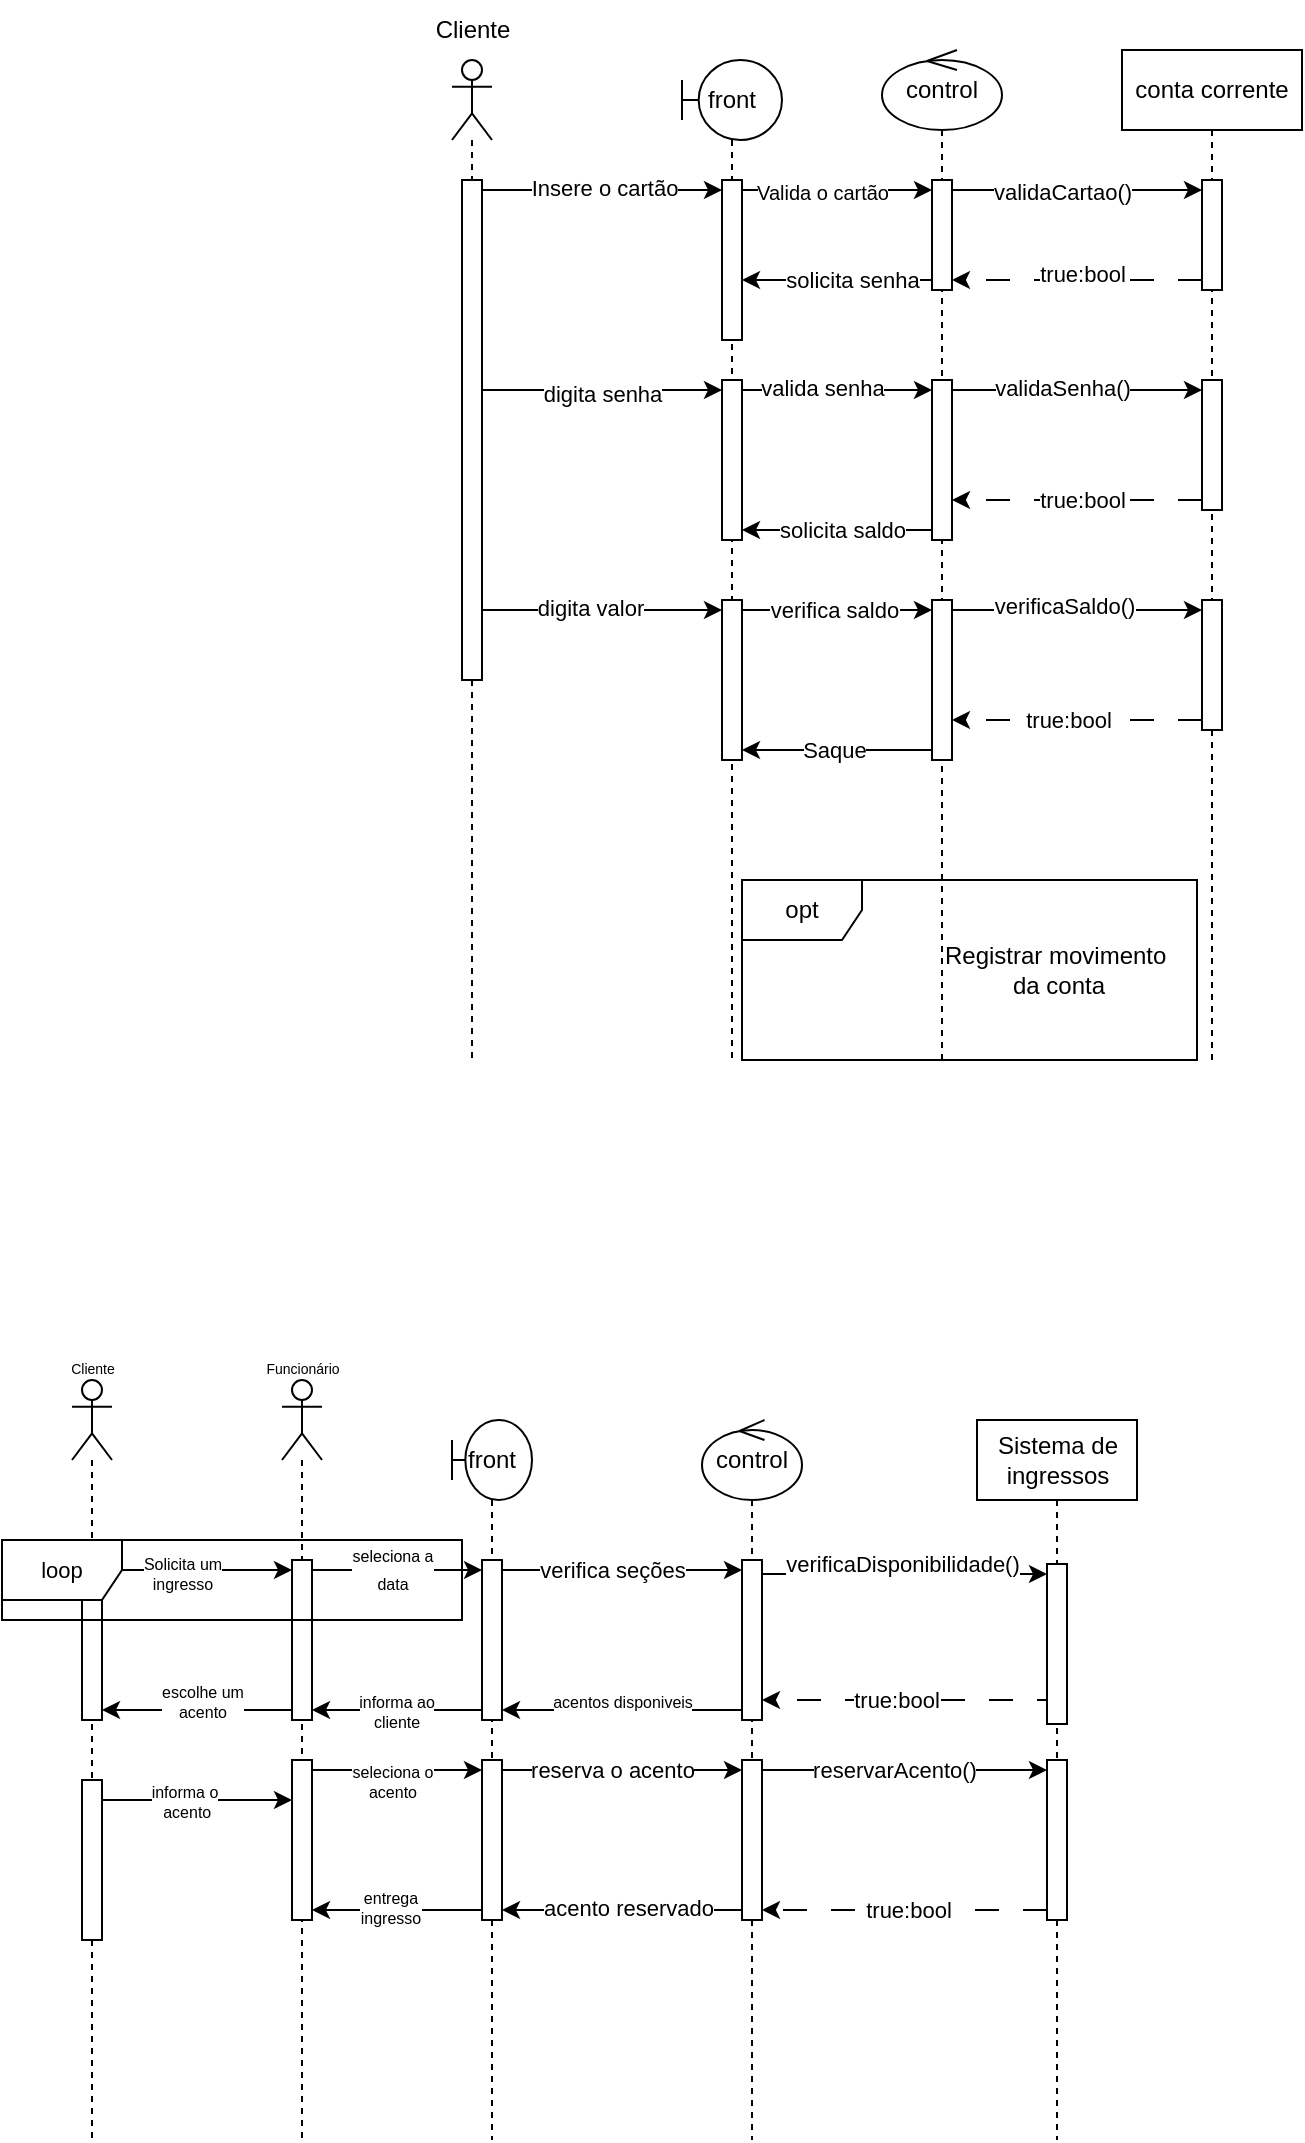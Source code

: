 <mxfile version="24.8.6">
  <diagram name="Page-1" id="2YBvvXClWsGukQMizWep">
    <mxGraphModel dx="880" dy="426" grid="1" gridSize="10" guides="1" tooltips="1" connect="1" arrows="1" fold="1" page="1" pageScale="1" pageWidth="850" pageHeight="1100" math="0" shadow="0">
      <root>
        <mxCell id="0" />
        <mxCell id="1" parent="0" />
        <mxCell id="pHcF78AE0VXEvS_Ts0Yd-72" value="" style="shape=umlLifeline;perimeter=lifelinePerimeter;whiteSpace=wrap;html=1;container=1;dropTarget=0;collapsible=0;recursiveResize=0;outlineConnect=0;portConstraint=eastwest;newEdgeStyle={&quot;curved&quot;:0,&quot;rounded&quot;:0};participant=umlActor;" vertex="1" parent="1">
          <mxGeometry x="225" y="60" width="20" height="500" as="geometry" />
        </mxCell>
        <mxCell id="pHcF78AE0VXEvS_Ts0Yd-73" value="" style="html=1;points=[[0,0,0,0,5],[0,1,0,0,-5],[1,0,0,0,5],[1,1,0,0,-5]];perimeter=orthogonalPerimeter;outlineConnect=0;targetShapes=umlLifeline;portConstraint=eastwest;newEdgeStyle={&quot;curved&quot;:0,&quot;rounded&quot;:0};" vertex="1" parent="pHcF78AE0VXEvS_Ts0Yd-72">
          <mxGeometry x="5" y="60" width="10" height="250" as="geometry" />
        </mxCell>
        <mxCell id="pHcF78AE0VXEvS_Ts0Yd-75" style="edgeStyle=orthogonalEdgeStyle;rounded=0;orthogonalLoop=1;jettySize=auto;html=1;curved=0;exitX=1;exitY=0;exitDx=0;exitDy=5;exitPerimeter=0;entryX=0;entryY=0;entryDx=0;entryDy=5;entryPerimeter=0;" edge="1" parent="1" source="pHcF78AE0VXEvS_Ts0Yd-73" target="pHcF78AE0VXEvS_Ts0Yd-82">
          <mxGeometry relative="1" as="geometry">
            <mxPoint x="320" y="155" as="targetPoint" />
          </mxGeometry>
        </mxCell>
        <mxCell id="pHcF78AE0VXEvS_Ts0Yd-76" value="Insere o cartão" style="edgeLabel;html=1;align=center;verticalAlign=middle;resizable=0;points=[];" vertex="1" connectable="0" parent="pHcF78AE0VXEvS_Ts0Yd-75">
          <mxGeometry x="-0.127" y="1" relative="1" as="geometry">
            <mxPoint x="8" as="offset" />
          </mxGeometry>
        </mxCell>
        <mxCell id="pHcF78AE0VXEvS_Ts0Yd-79" value="front" style="shape=umlLifeline;perimeter=lifelinePerimeter;whiteSpace=wrap;html=1;container=1;dropTarget=0;collapsible=0;recursiveResize=0;outlineConnect=0;portConstraint=eastwest;newEdgeStyle={&quot;curved&quot;:0,&quot;rounded&quot;:0};participant=umlBoundary;" vertex="1" parent="1">
          <mxGeometry x="340" y="60" width="50" height="500" as="geometry" />
        </mxCell>
        <mxCell id="pHcF78AE0VXEvS_Ts0Yd-82" value="" style="html=1;points=[[0,0,0,0,5],[0,1,0,0,-5],[1,0,0,0,5],[1,1,0,0,-5]];perimeter=orthogonalPerimeter;outlineConnect=0;targetShapes=umlLifeline;portConstraint=eastwest;newEdgeStyle={&quot;curved&quot;:0,&quot;rounded&quot;:0};" vertex="1" parent="pHcF78AE0VXEvS_Ts0Yd-79">
          <mxGeometry x="20" y="60" width="10" height="80" as="geometry" />
        </mxCell>
        <mxCell id="pHcF78AE0VXEvS_Ts0Yd-101" value="" style="html=1;points=[[0,0,0,0,5],[0,1,0,0,-5],[1,0,0,0,5],[1,1,0,0,-5]];perimeter=orthogonalPerimeter;outlineConnect=0;targetShapes=umlLifeline;portConstraint=eastwest;newEdgeStyle={&quot;curved&quot;:0,&quot;rounded&quot;:0};" vertex="1" parent="pHcF78AE0VXEvS_Ts0Yd-79">
          <mxGeometry x="20" y="160" width="10" height="80" as="geometry" />
        </mxCell>
        <mxCell id="pHcF78AE0VXEvS_Ts0Yd-114" value="" style="html=1;points=[[0,0,0,0,5],[0,1,0,0,-5],[1,0,0,0,5],[1,1,0,0,-5]];perimeter=orthogonalPerimeter;outlineConnect=0;targetShapes=umlLifeline;portConstraint=eastwest;newEdgeStyle={&quot;curved&quot;:0,&quot;rounded&quot;:0};" vertex="1" parent="pHcF78AE0VXEvS_Ts0Yd-79">
          <mxGeometry x="20" y="270" width="10" height="80" as="geometry" />
        </mxCell>
        <mxCell id="pHcF78AE0VXEvS_Ts0Yd-80" value="control" style="shape=umlLifeline;perimeter=lifelinePerimeter;whiteSpace=wrap;html=1;container=1;dropTarget=0;collapsible=0;recursiveResize=0;outlineConnect=0;portConstraint=eastwest;newEdgeStyle={&quot;curved&quot;:0,&quot;rounded&quot;:0};participant=umlControl;" vertex="1" parent="1">
          <mxGeometry x="440" y="55" width="60" height="505" as="geometry" />
        </mxCell>
        <mxCell id="pHcF78AE0VXEvS_Ts0Yd-87" value="" style="html=1;points=[[0,0,0,0,5],[0,1,0,0,-5],[1,0,0,0,5],[1,1,0,0,-5]];perimeter=orthogonalPerimeter;outlineConnect=0;targetShapes=umlLifeline;portConstraint=eastwest;newEdgeStyle={&quot;curved&quot;:0,&quot;rounded&quot;:0};" vertex="1" parent="pHcF78AE0VXEvS_Ts0Yd-80">
          <mxGeometry x="25" y="65" width="10" height="55" as="geometry" />
        </mxCell>
        <mxCell id="pHcF78AE0VXEvS_Ts0Yd-104" value="" style="html=1;points=[[0,0,0,0,5],[0,1,0,0,-5],[1,0,0,0,5],[1,1,0,0,-5]];perimeter=orthogonalPerimeter;outlineConnect=0;targetShapes=umlLifeline;portConstraint=eastwest;newEdgeStyle={&quot;curved&quot;:0,&quot;rounded&quot;:0};" vertex="1" parent="pHcF78AE0VXEvS_Ts0Yd-80">
          <mxGeometry x="25" y="165" width="10" height="80" as="geometry" />
        </mxCell>
        <mxCell id="pHcF78AE0VXEvS_Ts0Yd-117" value="" style="html=1;points=[[0,0,0,0,5],[0,1,0,0,-5],[1,0,0,0,5],[1,1,0,0,-5]];perimeter=orthogonalPerimeter;outlineConnect=0;targetShapes=umlLifeline;portConstraint=eastwest;newEdgeStyle={&quot;curved&quot;:0,&quot;rounded&quot;:0};" vertex="1" parent="pHcF78AE0VXEvS_Ts0Yd-80">
          <mxGeometry x="25" y="275" width="10" height="80" as="geometry" />
        </mxCell>
        <mxCell id="pHcF78AE0VXEvS_Ts0Yd-81" value="conta corrente" style="shape=umlLifeline;perimeter=lifelinePerimeter;whiteSpace=wrap;html=1;container=1;dropTarget=0;collapsible=0;recursiveResize=0;outlineConnect=0;portConstraint=eastwest;newEdgeStyle={&quot;curved&quot;:0,&quot;rounded&quot;:0};" vertex="1" parent="1">
          <mxGeometry x="560" y="55" width="90" height="505" as="geometry" />
        </mxCell>
        <mxCell id="pHcF78AE0VXEvS_Ts0Yd-88" value="" style="html=1;points=[[0,0,0,0,5],[0,1,0,0,-5],[1,0,0,0,5],[1,1,0,0,-5]];perimeter=orthogonalPerimeter;outlineConnect=0;targetShapes=umlLifeline;portConstraint=eastwest;newEdgeStyle={&quot;curved&quot;:0,&quot;rounded&quot;:0};" vertex="1" parent="pHcF78AE0VXEvS_Ts0Yd-81">
          <mxGeometry x="40" y="65" width="10" height="55" as="geometry" />
        </mxCell>
        <mxCell id="pHcF78AE0VXEvS_Ts0Yd-107" value="" style="html=1;points=[[0,0,0,0,5],[0,1,0,0,-5],[1,0,0,0,5],[1,1,0,0,-5]];perimeter=orthogonalPerimeter;outlineConnect=0;targetShapes=umlLifeline;portConstraint=eastwest;newEdgeStyle={&quot;curved&quot;:0,&quot;rounded&quot;:0};" vertex="1" parent="pHcF78AE0VXEvS_Ts0Yd-81">
          <mxGeometry x="40" y="165" width="10" height="65" as="geometry" />
        </mxCell>
        <mxCell id="pHcF78AE0VXEvS_Ts0Yd-120" value="" style="html=1;points=[[0,0,0,0,5],[0,1,0,0,-5],[1,0,0,0,5],[1,1,0,0,-5]];perimeter=orthogonalPerimeter;outlineConnect=0;targetShapes=umlLifeline;portConstraint=eastwest;newEdgeStyle={&quot;curved&quot;:0,&quot;rounded&quot;:0};" vertex="1" parent="pHcF78AE0VXEvS_Ts0Yd-81">
          <mxGeometry x="40" y="275" width="10" height="65" as="geometry" />
        </mxCell>
        <mxCell id="pHcF78AE0VXEvS_Ts0Yd-84" value="Cliente" style="text;html=1;align=center;verticalAlign=middle;resizable=0;points=[];autosize=1;strokeColor=none;fillColor=none;" vertex="1" parent="1">
          <mxGeometry x="205" y="30" width="60" height="30" as="geometry" />
        </mxCell>
        <mxCell id="pHcF78AE0VXEvS_Ts0Yd-89" style="edgeStyle=orthogonalEdgeStyle;rounded=0;orthogonalLoop=1;jettySize=auto;html=1;curved=0;exitX=1;exitY=0;exitDx=0;exitDy=5;exitPerimeter=0;entryX=0;entryY=0;entryDx=0;entryDy=5;entryPerimeter=0;" edge="1" parent="1" source="pHcF78AE0VXEvS_Ts0Yd-82" target="pHcF78AE0VXEvS_Ts0Yd-87">
          <mxGeometry relative="1" as="geometry" />
        </mxCell>
        <mxCell id="pHcF78AE0VXEvS_Ts0Yd-97" value="&lt;font style=&quot;font-size: 10px;&quot;&gt;Valida o cartão&lt;/font&gt;" style="edgeLabel;html=1;align=center;verticalAlign=middle;resizable=0;points=[];" vertex="1" connectable="0" parent="pHcF78AE0VXEvS_Ts0Yd-89">
          <mxGeometry x="-0.166" y="-1" relative="1" as="geometry">
            <mxPoint as="offset" />
          </mxGeometry>
        </mxCell>
        <mxCell id="pHcF78AE0VXEvS_Ts0Yd-90" style="edgeStyle=orthogonalEdgeStyle;rounded=0;orthogonalLoop=1;jettySize=auto;html=1;curved=0;exitX=1;exitY=0;exitDx=0;exitDy=5;exitPerimeter=0;entryX=0;entryY=0;entryDx=0;entryDy=5;entryPerimeter=0;" edge="1" parent="1" source="pHcF78AE0VXEvS_Ts0Yd-87" target="pHcF78AE0VXEvS_Ts0Yd-88">
          <mxGeometry relative="1" as="geometry" />
        </mxCell>
        <mxCell id="pHcF78AE0VXEvS_Ts0Yd-98" value="validaCartao()" style="edgeLabel;html=1;align=center;verticalAlign=middle;resizable=0;points=[];" vertex="1" connectable="0" parent="pHcF78AE0VXEvS_Ts0Yd-90">
          <mxGeometry x="-0.126" y="-1" relative="1" as="geometry">
            <mxPoint as="offset" />
          </mxGeometry>
        </mxCell>
        <mxCell id="pHcF78AE0VXEvS_Ts0Yd-92" style="edgeStyle=orthogonalEdgeStyle;rounded=0;orthogonalLoop=1;jettySize=auto;html=1;curved=0;exitX=0;exitY=1;exitDx=0;exitDy=-5;exitPerimeter=0;entryX=1;entryY=1;entryDx=0;entryDy=-5;entryPerimeter=0;dashed=1;dashPattern=12 12;" edge="1" parent="1" source="pHcF78AE0VXEvS_Ts0Yd-88" target="pHcF78AE0VXEvS_Ts0Yd-87">
          <mxGeometry relative="1" as="geometry" />
        </mxCell>
        <mxCell id="pHcF78AE0VXEvS_Ts0Yd-99" value="true:bool" style="edgeLabel;html=1;align=center;verticalAlign=middle;resizable=0;points=[];" vertex="1" connectable="0" parent="pHcF78AE0VXEvS_Ts0Yd-92">
          <mxGeometry x="0.152" y="-3" relative="1" as="geometry">
            <mxPoint x="12" as="offset" />
          </mxGeometry>
        </mxCell>
        <mxCell id="pHcF78AE0VXEvS_Ts0Yd-94" style="edgeStyle=orthogonalEdgeStyle;rounded=0;orthogonalLoop=1;jettySize=auto;html=1;curved=0;exitX=0;exitY=1;exitDx=0;exitDy=-5;exitPerimeter=0;" edge="1" parent="1" source="pHcF78AE0VXEvS_Ts0Yd-87" target="pHcF78AE0VXEvS_Ts0Yd-82">
          <mxGeometry relative="1" as="geometry">
            <Array as="points">
              <mxPoint x="390" y="170" />
              <mxPoint x="390" y="170" />
            </Array>
          </mxGeometry>
        </mxCell>
        <mxCell id="pHcF78AE0VXEvS_Ts0Yd-100" value="solicita senha" style="edgeLabel;html=1;align=center;verticalAlign=middle;resizable=0;points=[];" vertex="1" connectable="0" parent="pHcF78AE0VXEvS_Ts0Yd-94">
          <mxGeometry x="0.082" relative="1" as="geometry">
            <mxPoint x="11" as="offset" />
          </mxGeometry>
        </mxCell>
        <mxCell id="pHcF78AE0VXEvS_Ts0Yd-102" style="edgeStyle=orthogonalEdgeStyle;rounded=0;orthogonalLoop=1;jettySize=auto;html=1;curved=0;exitX=1;exitY=1;exitDx=0;exitDy=-5;exitPerimeter=0;entryX=0;entryY=0;entryDx=0;entryDy=5;entryPerimeter=0;" edge="1" parent="1" source="pHcF78AE0VXEvS_Ts0Yd-73" target="pHcF78AE0VXEvS_Ts0Yd-101">
          <mxGeometry relative="1" as="geometry">
            <Array as="points">
              <mxPoint x="240" y="225" />
            </Array>
          </mxGeometry>
        </mxCell>
        <mxCell id="pHcF78AE0VXEvS_Ts0Yd-103" value="digita senha" style="edgeLabel;html=1;align=center;verticalAlign=middle;resizable=0;points=[];" vertex="1" connectable="0" parent="pHcF78AE0VXEvS_Ts0Yd-102">
          <mxGeometry x="0.2" y="-2" relative="1" as="geometry">
            <mxPoint x="44" as="offset" />
          </mxGeometry>
        </mxCell>
        <mxCell id="pHcF78AE0VXEvS_Ts0Yd-105" style="edgeStyle=orthogonalEdgeStyle;rounded=0;orthogonalLoop=1;jettySize=auto;html=1;curved=0;exitX=1;exitY=0;exitDx=0;exitDy=5;exitPerimeter=0;entryX=0;entryY=0;entryDx=0;entryDy=5;entryPerimeter=0;" edge="1" parent="1" source="pHcF78AE0VXEvS_Ts0Yd-101" target="pHcF78AE0VXEvS_Ts0Yd-104">
          <mxGeometry relative="1" as="geometry" />
        </mxCell>
        <mxCell id="pHcF78AE0VXEvS_Ts0Yd-106" value="valida senha" style="edgeLabel;html=1;align=center;verticalAlign=middle;resizable=0;points=[];" vertex="1" connectable="0" parent="pHcF78AE0VXEvS_Ts0Yd-105">
          <mxGeometry x="-0.284" y="1" relative="1" as="geometry">
            <mxPoint x="6" as="offset" />
          </mxGeometry>
        </mxCell>
        <mxCell id="pHcF78AE0VXEvS_Ts0Yd-108" style="edgeStyle=orthogonalEdgeStyle;rounded=0;orthogonalLoop=1;jettySize=auto;html=1;curved=0;exitX=1;exitY=0;exitDx=0;exitDy=5;exitPerimeter=0;entryX=0;entryY=0;entryDx=0;entryDy=5;entryPerimeter=0;" edge="1" parent="1" source="pHcF78AE0VXEvS_Ts0Yd-104" target="pHcF78AE0VXEvS_Ts0Yd-107">
          <mxGeometry relative="1" as="geometry" />
        </mxCell>
        <mxCell id="pHcF78AE0VXEvS_Ts0Yd-109" value="validaSenha()" style="edgeLabel;html=1;align=center;verticalAlign=middle;resizable=0;points=[];" vertex="1" connectable="0" parent="pHcF78AE0VXEvS_Ts0Yd-108">
          <mxGeometry x="-0.439" y="1" relative="1" as="geometry">
            <mxPoint x="20" as="offset" />
          </mxGeometry>
        </mxCell>
        <mxCell id="pHcF78AE0VXEvS_Ts0Yd-110" style="edgeStyle=orthogonalEdgeStyle;rounded=0;orthogonalLoop=1;jettySize=auto;html=1;curved=0;exitX=0;exitY=1;exitDx=0;exitDy=-5;exitPerimeter=0;dashed=1;dashPattern=12 12;" edge="1" parent="1" source="pHcF78AE0VXEvS_Ts0Yd-107">
          <mxGeometry relative="1" as="geometry">
            <mxPoint x="475" y="280" as="targetPoint" />
            <Array as="points">
              <mxPoint x="475" y="280" />
            </Array>
          </mxGeometry>
        </mxCell>
        <mxCell id="pHcF78AE0VXEvS_Ts0Yd-111" value="true:bool" style="edgeLabel;html=1;align=center;verticalAlign=middle;resizable=0;points=[];" vertex="1" connectable="0" parent="pHcF78AE0VXEvS_Ts0Yd-110">
          <mxGeometry x="0.14" y="2" relative="1" as="geometry">
            <mxPoint x="11" y="-2" as="offset" />
          </mxGeometry>
        </mxCell>
        <mxCell id="pHcF78AE0VXEvS_Ts0Yd-112" style="edgeStyle=orthogonalEdgeStyle;rounded=0;orthogonalLoop=1;jettySize=auto;html=1;curved=0;exitX=0;exitY=1;exitDx=0;exitDy=-5;exitPerimeter=0;entryX=1;entryY=1;entryDx=0;entryDy=-5;entryPerimeter=0;" edge="1" parent="1" source="pHcF78AE0VXEvS_Ts0Yd-104" target="pHcF78AE0VXEvS_Ts0Yd-101">
          <mxGeometry relative="1" as="geometry" />
        </mxCell>
        <mxCell id="pHcF78AE0VXEvS_Ts0Yd-113" value="solicita saldo" style="edgeLabel;html=1;align=center;verticalAlign=middle;resizable=0;points=[];" vertex="1" connectable="0" parent="pHcF78AE0VXEvS_Ts0Yd-112">
          <mxGeometry x="0.279" relative="1" as="geometry">
            <mxPoint x="16" as="offset" />
          </mxGeometry>
        </mxCell>
        <mxCell id="pHcF78AE0VXEvS_Ts0Yd-115" style="edgeStyle=orthogonalEdgeStyle;rounded=0;orthogonalLoop=1;jettySize=auto;html=1;curved=0;exitX=1;exitY=1;exitDx=0;exitDy=-5;exitPerimeter=0;entryX=0;entryY=0;entryDx=0;entryDy=5;entryPerimeter=0;" edge="1" parent="1" source="pHcF78AE0VXEvS_Ts0Yd-73" target="pHcF78AE0VXEvS_Ts0Yd-114">
          <mxGeometry relative="1" as="geometry">
            <Array as="points">
              <mxPoint x="240" y="335" />
            </Array>
          </mxGeometry>
        </mxCell>
        <mxCell id="pHcF78AE0VXEvS_Ts0Yd-116" value="digita valor" style="edgeLabel;html=1;align=center;verticalAlign=middle;resizable=0;points=[];" vertex="1" connectable="0" parent="pHcF78AE0VXEvS_Ts0Yd-115">
          <mxGeometry x="0.117" y="1" relative="1" as="geometry">
            <mxPoint as="offset" />
          </mxGeometry>
        </mxCell>
        <mxCell id="pHcF78AE0VXEvS_Ts0Yd-118" style="edgeStyle=orthogonalEdgeStyle;rounded=0;orthogonalLoop=1;jettySize=auto;html=1;curved=0;exitX=1;exitY=0;exitDx=0;exitDy=5;exitPerimeter=0;entryX=0;entryY=0;entryDx=0;entryDy=5;entryPerimeter=0;" edge="1" parent="1" source="pHcF78AE0VXEvS_Ts0Yd-114" target="pHcF78AE0VXEvS_Ts0Yd-117">
          <mxGeometry relative="1" as="geometry" />
        </mxCell>
        <mxCell id="pHcF78AE0VXEvS_Ts0Yd-119" value="verifica saldo" style="edgeLabel;html=1;align=center;verticalAlign=middle;resizable=0;points=[];" vertex="1" connectable="0" parent="pHcF78AE0VXEvS_Ts0Yd-118">
          <mxGeometry x="-0.04" relative="1" as="geometry">
            <mxPoint as="offset" />
          </mxGeometry>
        </mxCell>
        <mxCell id="pHcF78AE0VXEvS_Ts0Yd-121" style="edgeStyle=orthogonalEdgeStyle;rounded=0;orthogonalLoop=1;jettySize=auto;html=1;curved=0;exitX=1;exitY=0;exitDx=0;exitDy=5;exitPerimeter=0;entryX=0;entryY=0;entryDx=0;entryDy=5;entryPerimeter=0;" edge="1" parent="1" source="pHcF78AE0VXEvS_Ts0Yd-117" target="pHcF78AE0VXEvS_Ts0Yd-120">
          <mxGeometry relative="1" as="geometry" />
        </mxCell>
        <mxCell id="pHcF78AE0VXEvS_Ts0Yd-122" value="verificaSaldo()" style="edgeLabel;html=1;align=center;verticalAlign=middle;resizable=0;points=[];" vertex="1" connectable="0" parent="pHcF78AE0VXEvS_Ts0Yd-121">
          <mxGeometry x="-0.26" y="2" relative="1" as="geometry">
            <mxPoint x="9" as="offset" />
          </mxGeometry>
        </mxCell>
        <mxCell id="pHcF78AE0VXEvS_Ts0Yd-123" style="edgeStyle=orthogonalEdgeStyle;rounded=0;orthogonalLoop=1;jettySize=auto;html=1;curved=0;exitX=0;exitY=1;exitDx=0;exitDy=-5;exitPerimeter=0;dashed=1;dashPattern=12 12;" edge="1" parent="1" source="pHcF78AE0VXEvS_Ts0Yd-120" target="pHcF78AE0VXEvS_Ts0Yd-117">
          <mxGeometry relative="1" as="geometry">
            <Array as="points">
              <mxPoint x="510" y="390" />
              <mxPoint x="510" y="390" />
            </Array>
          </mxGeometry>
        </mxCell>
        <mxCell id="pHcF78AE0VXEvS_Ts0Yd-124" value="true:bool" style="edgeLabel;html=1;align=center;verticalAlign=middle;resizable=0;points=[];" vertex="1" connectable="0" parent="pHcF78AE0VXEvS_Ts0Yd-123">
          <mxGeometry x="0.07" y="2" relative="1" as="geometry">
            <mxPoint y="-2" as="offset" />
          </mxGeometry>
        </mxCell>
        <mxCell id="pHcF78AE0VXEvS_Ts0Yd-125" style="edgeStyle=orthogonalEdgeStyle;rounded=0;orthogonalLoop=1;jettySize=auto;html=1;curved=0;exitX=0;exitY=1;exitDx=0;exitDy=-5;exitPerimeter=0;entryX=1;entryY=1;entryDx=0;entryDy=-5;entryPerimeter=0;" edge="1" parent="1" source="pHcF78AE0VXEvS_Ts0Yd-117" target="pHcF78AE0VXEvS_Ts0Yd-114">
          <mxGeometry relative="1" as="geometry" />
        </mxCell>
        <mxCell id="pHcF78AE0VXEvS_Ts0Yd-126" value="Saque" style="edgeLabel;html=1;align=center;verticalAlign=middle;resizable=0;points=[];" vertex="1" connectable="0" parent="pHcF78AE0VXEvS_Ts0Yd-125">
          <mxGeometry x="0.04" relative="1" as="geometry">
            <mxPoint as="offset" />
          </mxGeometry>
        </mxCell>
        <mxCell id="pHcF78AE0VXEvS_Ts0Yd-127" value="opt" style="shape=umlFrame;whiteSpace=wrap;html=1;pointerEvents=0;" vertex="1" parent="1">
          <mxGeometry x="370" y="470" width="227.5" height="90" as="geometry" />
        </mxCell>
        <mxCell id="pHcF78AE0VXEvS_Ts0Yd-146" value="Registrar movimento&amp;nbsp;&lt;div&gt;da conta&lt;/div&gt;" style="text;html=1;align=center;verticalAlign=middle;resizable=0;points=[];autosize=1;strokeColor=none;fillColor=none;" vertex="1" parent="1">
          <mxGeometry x="457.5" y="495" width="140" height="40" as="geometry" />
        </mxCell>
        <mxCell id="pHcF78AE0VXEvS_Ts0Yd-148" value="" style="shape=umlLifeline;perimeter=lifelinePerimeter;whiteSpace=wrap;html=1;container=1;dropTarget=0;collapsible=0;recursiveResize=0;outlineConnect=0;portConstraint=eastwest;newEdgeStyle={&quot;curved&quot;:0,&quot;rounded&quot;:0};participant=umlActor;" vertex="1" parent="1">
          <mxGeometry x="35" y="720" width="20" height="380" as="geometry" />
        </mxCell>
        <mxCell id="pHcF78AE0VXEvS_Ts0Yd-152" value="" style="html=1;points=[[0,0,0,0,5],[0,1,0,0,-5],[1,0,0,0,5],[1,1,0,0,-5]];perimeter=orthogonalPerimeter;outlineConnect=0;targetShapes=umlLifeline;portConstraint=eastwest;newEdgeStyle={&quot;curved&quot;:0,&quot;rounded&quot;:0};" vertex="1" parent="pHcF78AE0VXEvS_Ts0Yd-148">
          <mxGeometry x="5" y="90" width="10" height="80" as="geometry" />
        </mxCell>
        <mxCell id="pHcF78AE0VXEvS_Ts0Yd-180" value="" style="html=1;points=[[0,0,0,0,5],[0,1,0,0,-5],[1,0,0,0,5],[1,1,0,0,-5]];perimeter=orthogonalPerimeter;outlineConnect=0;targetShapes=umlLifeline;portConstraint=eastwest;newEdgeStyle={&quot;curved&quot;:0,&quot;rounded&quot;:0};" vertex="1" parent="pHcF78AE0VXEvS_Ts0Yd-148">
          <mxGeometry x="5" y="200" width="10" height="80" as="geometry" />
        </mxCell>
        <mxCell id="pHcF78AE0VXEvS_Ts0Yd-149" value="" style="shape=umlLifeline;perimeter=lifelinePerimeter;whiteSpace=wrap;html=1;container=1;dropTarget=0;collapsible=0;recursiveResize=0;outlineConnect=0;portConstraint=eastwest;newEdgeStyle={&quot;curved&quot;:0,&quot;rounded&quot;:0};participant=umlActor;" vertex="1" parent="1">
          <mxGeometry x="140" y="720" width="20" height="380" as="geometry" />
        </mxCell>
        <mxCell id="pHcF78AE0VXEvS_Ts0Yd-153" value="" style="html=1;points=[[0,0,0,0,5],[0,1,0,0,-5],[1,0,0,0,5],[1,1,0,0,-5]];perimeter=orthogonalPerimeter;outlineConnect=0;targetShapes=umlLifeline;portConstraint=eastwest;newEdgeStyle={&quot;curved&quot;:0,&quot;rounded&quot;:0};" vertex="1" parent="pHcF78AE0VXEvS_Ts0Yd-149">
          <mxGeometry x="5" y="90" width="10" height="80" as="geometry" />
        </mxCell>
        <mxCell id="pHcF78AE0VXEvS_Ts0Yd-181" value="" style="html=1;points=[[0,0,0,0,5],[0,1,0,0,-5],[1,0,0,0,5],[1,1,0,0,-5]];perimeter=orthogonalPerimeter;outlineConnect=0;targetShapes=umlLifeline;portConstraint=eastwest;newEdgeStyle={&quot;curved&quot;:0,&quot;rounded&quot;:0};" vertex="1" parent="pHcF78AE0VXEvS_Ts0Yd-149">
          <mxGeometry x="5" y="190" width="10" height="80" as="geometry" />
        </mxCell>
        <mxCell id="pHcF78AE0VXEvS_Ts0Yd-150" value="&lt;font style=&quot;font-size: 7px;&quot;&gt;Cliente&lt;/font&gt;" style="text;html=1;align=center;verticalAlign=middle;resizable=0;points=[];autosize=1;strokeColor=none;fillColor=none;" vertex="1" parent="1">
          <mxGeometry x="20" y="698" width="50" height="30" as="geometry" />
        </mxCell>
        <mxCell id="pHcF78AE0VXEvS_Ts0Yd-151" value="&lt;font style=&quot;font-size: 7px;&quot;&gt;Funcionário&lt;/font&gt;" style="text;html=1;align=center;verticalAlign=middle;resizable=0;points=[];autosize=1;strokeColor=none;fillColor=none;" vertex="1" parent="1">
          <mxGeometry x="120" y="698" width="60" height="30" as="geometry" />
        </mxCell>
        <mxCell id="pHcF78AE0VXEvS_Ts0Yd-156" value="front" style="shape=umlLifeline;perimeter=lifelinePerimeter;whiteSpace=wrap;html=1;container=1;dropTarget=0;collapsible=0;recursiveResize=0;outlineConnect=0;portConstraint=eastwest;newEdgeStyle={&quot;curved&quot;:0,&quot;rounded&quot;:0};participant=umlBoundary;" vertex="1" parent="1">
          <mxGeometry x="225" y="740" width="40" height="360" as="geometry" />
        </mxCell>
        <mxCell id="pHcF78AE0VXEvS_Ts0Yd-161" value="" style="html=1;points=[[0,0,0,0,5],[0,1,0,0,-5],[1,0,0,0,5],[1,1,0,0,-5]];perimeter=orthogonalPerimeter;outlineConnect=0;targetShapes=umlLifeline;portConstraint=eastwest;newEdgeStyle={&quot;curved&quot;:0,&quot;rounded&quot;:0};" vertex="1" parent="pHcF78AE0VXEvS_Ts0Yd-156">
          <mxGeometry x="15" y="70" width="10" height="80" as="geometry" />
        </mxCell>
        <mxCell id="pHcF78AE0VXEvS_Ts0Yd-185" value="" style="html=1;points=[[0,0,0,0,5],[0,1,0,0,-5],[1,0,0,0,5],[1,1,0,0,-5]];perimeter=orthogonalPerimeter;outlineConnect=0;targetShapes=umlLifeline;portConstraint=eastwest;newEdgeStyle={&quot;curved&quot;:0,&quot;rounded&quot;:0};" vertex="1" parent="pHcF78AE0VXEvS_Ts0Yd-156">
          <mxGeometry x="15" y="170" width="10" height="80" as="geometry" />
        </mxCell>
        <mxCell id="pHcF78AE0VXEvS_Ts0Yd-157" value="control" style="shape=umlLifeline;perimeter=lifelinePerimeter;whiteSpace=wrap;html=1;container=1;dropTarget=0;collapsible=0;recursiveResize=0;outlineConnect=0;portConstraint=eastwest;newEdgeStyle={&quot;curved&quot;:0,&quot;rounded&quot;:0};participant=umlControl;" vertex="1" parent="1">
          <mxGeometry x="350" y="740" width="50" height="360" as="geometry" />
        </mxCell>
        <mxCell id="pHcF78AE0VXEvS_Ts0Yd-164" value="" style="html=1;points=[[0,0,0,0,5],[0,1,0,0,-5],[1,0,0,0,5],[1,1,0,0,-5]];perimeter=orthogonalPerimeter;outlineConnect=0;targetShapes=umlLifeline;portConstraint=eastwest;newEdgeStyle={&quot;curved&quot;:0,&quot;rounded&quot;:0};" vertex="1" parent="pHcF78AE0VXEvS_Ts0Yd-157">
          <mxGeometry x="20" y="70" width="10" height="80" as="geometry" />
        </mxCell>
        <mxCell id="pHcF78AE0VXEvS_Ts0Yd-188" value="" style="html=1;points=[[0,0,0,0,5],[0,1,0,0,-5],[1,0,0,0,5],[1,1,0,0,-5]];perimeter=orthogonalPerimeter;outlineConnect=0;targetShapes=umlLifeline;portConstraint=eastwest;newEdgeStyle={&quot;curved&quot;:0,&quot;rounded&quot;:0};" vertex="1" parent="pHcF78AE0VXEvS_Ts0Yd-157">
          <mxGeometry x="20" y="170" width="10" height="80" as="geometry" />
        </mxCell>
        <mxCell id="pHcF78AE0VXEvS_Ts0Yd-158" value="Sistema de&lt;div&gt;ingressos&lt;/div&gt;" style="shape=umlLifeline;perimeter=lifelinePerimeter;whiteSpace=wrap;html=1;container=1;dropTarget=0;collapsible=0;recursiveResize=0;outlineConnect=0;portConstraint=eastwest;newEdgeStyle={&quot;curved&quot;:0,&quot;rounded&quot;:0};" vertex="1" parent="1">
          <mxGeometry x="487.5" y="740" width="80" height="360" as="geometry" />
        </mxCell>
        <mxCell id="pHcF78AE0VXEvS_Ts0Yd-165" value="" style="html=1;points=[[0,0,0,0,5],[0,1,0,0,-5],[1,0,0,0,5],[1,1,0,0,-5]];perimeter=orthogonalPerimeter;outlineConnect=0;targetShapes=umlLifeline;portConstraint=eastwest;newEdgeStyle={&quot;curved&quot;:0,&quot;rounded&quot;:0};" vertex="1" parent="pHcF78AE0VXEvS_Ts0Yd-158">
          <mxGeometry x="35" y="72" width="10" height="80" as="geometry" />
        </mxCell>
        <mxCell id="pHcF78AE0VXEvS_Ts0Yd-191" value="" style="html=1;points=[[0,0,0,0,5],[0,1,0,0,-5],[1,0,0,0,5],[1,1,0,0,-5]];perimeter=orthogonalPerimeter;outlineConnect=0;targetShapes=umlLifeline;portConstraint=eastwest;newEdgeStyle={&quot;curved&quot;:0,&quot;rounded&quot;:0};" vertex="1" parent="pHcF78AE0VXEvS_Ts0Yd-158">
          <mxGeometry x="35" y="170" width="10" height="80" as="geometry" />
        </mxCell>
        <mxCell id="pHcF78AE0VXEvS_Ts0Yd-159" style="edgeStyle=orthogonalEdgeStyle;rounded=0;orthogonalLoop=1;jettySize=auto;html=1;curved=0;exitX=1;exitY=0;exitDx=0;exitDy=5;exitPerimeter=0;entryX=0;entryY=0;entryDx=0;entryDy=5;entryPerimeter=0;" edge="1" parent="1" source="pHcF78AE0VXEvS_Ts0Yd-152" target="pHcF78AE0VXEvS_Ts0Yd-153">
          <mxGeometry relative="1" as="geometry" />
        </mxCell>
        <mxCell id="pHcF78AE0VXEvS_Ts0Yd-160" value="&lt;font style=&quot;font-size: 8px;&quot;&gt;Solicita um&lt;/font&gt;&lt;div style=&quot;font-size: 8px;&quot;&gt;&lt;font style=&quot;font-size: 8px;&quot;&gt;ingresso&lt;/font&gt;&lt;/div&gt;" style="edgeLabel;html=1;align=center;verticalAlign=middle;resizable=0;points=[];" vertex="1" connectable="0" parent="pHcF78AE0VXEvS_Ts0Yd-159">
          <mxGeometry x="-0.293" y="-1" relative="1" as="geometry">
            <mxPoint x="6" as="offset" />
          </mxGeometry>
        </mxCell>
        <mxCell id="pHcF78AE0VXEvS_Ts0Yd-162" style="edgeStyle=orthogonalEdgeStyle;rounded=0;orthogonalLoop=1;jettySize=auto;html=1;curved=0;exitX=1;exitY=0;exitDx=0;exitDy=5;exitPerimeter=0;entryX=0;entryY=0;entryDx=0;entryDy=5;entryPerimeter=0;" edge="1" parent="1" source="pHcF78AE0VXEvS_Ts0Yd-153" target="pHcF78AE0VXEvS_Ts0Yd-161">
          <mxGeometry relative="1" as="geometry" />
        </mxCell>
        <mxCell id="pHcF78AE0VXEvS_Ts0Yd-163" value="&lt;span style=&quot;font-size: 8px;&quot;&gt;seleciona a&lt;/span&gt;&lt;div&gt;&lt;span style=&quot;font-size: 8px;&quot;&gt;data&lt;/span&gt;&lt;/div&gt;" style="edgeLabel;html=1;align=center;verticalAlign=middle;resizable=0;points=[];" vertex="1" connectable="0" parent="pHcF78AE0VXEvS_Ts0Yd-162">
          <mxGeometry x="-0.348" y="1" relative="1" as="geometry">
            <mxPoint x="12" as="offset" />
          </mxGeometry>
        </mxCell>
        <mxCell id="pHcF78AE0VXEvS_Ts0Yd-166" style="edgeStyle=orthogonalEdgeStyle;rounded=0;orthogonalLoop=1;jettySize=auto;html=1;curved=0;exitX=1;exitY=0;exitDx=0;exitDy=5;exitPerimeter=0;entryX=0;entryY=0;entryDx=0;entryDy=5;entryPerimeter=0;" edge="1" parent="1" source="pHcF78AE0VXEvS_Ts0Yd-161" target="pHcF78AE0VXEvS_Ts0Yd-164">
          <mxGeometry relative="1" as="geometry" />
        </mxCell>
        <mxCell id="pHcF78AE0VXEvS_Ts0Yd-168" value="verifica seções" style="edgeLabel;html=1;align=center;verticalAlign=middle;resizable=0;points=[];" vertex="1" connectable="0" parent="pHcF78AE0VXEvS_Ts0Yd-166">
          <mxGeometry x="-0.083" relative="1" as="geometry">
            <mxPoint as="offset" />
          </mxGeometry>
        </mxCell>
        <mxCell id="pHcF78AE0VXEvS_Ts0Yd-170" style="edgeStyle=orthogonalEdgeStyle;rounded=0;orthogonalLoop=1;jettySize=auto;html=1;curved=0;exitX=1;exitY=0;exitDx=0;exitDy=5;exitPerimeter=0;entryX=0;entryY=0;entryDx=0;entryDy=5;entryPerimeter=0;" edge="1" parent="1" source="pHcF78AE0VXEvS_Ts0Yd-164" target="pHcF78AE0VXEvS_Ts0Yd-165">
          <mxGeometry relative="1" as="geometry">
            <Array as="points">
              <mxPoint x="380" y="817" />
            </Array>
          </mxGeometry>
        </mxCell>
        <mxCell id="pHcF78AE0VXEvS_Ts0Yd-171" value="verificaDisponibilidade()" style="edgeLabel;html=1;align=center;verticalAlign=middle;resizable=0;points=[];" vertex="1" connectable="0" parent="pHcF78AE0VXEvS_Ts0Yd-170">
          <mxGeometry x="-0.104" y="1" relative="1" as="geometry">
            <mxPoint x="7" y="-4" as="offset" />
          </mxGeometry>
        </mxCell>
        <mxCell id="pHcF78AE0VXEvS_Ts0Yd-172" style="edgeStyle=orthogonalEdgeStyle;rounded=0;orthogonalLoop=1;jettySize=auto;html=1;curved=0;exitX=0;exitY=1;exitDx=0;exitDy=-5;exitPerimeter=0;dashed=1;dashPattern=12 12;" edge="1" parent="1" source="pHcF78AE0VXEvS_Ts0Yd-165">
          <mxGeometry relative="1" as="geometry">
            <mxPoint x="380" y="880" as="targetPoint" />
            <Array as="points">
              <mxPoint x="522" y="880" />
            </Array>
          </mxGeometry>
        </mxCell>
        <mxCell id="pHcF78AE0VXEvS_Ts0Yd-173" value="true:bool" style="edgeLabel;html=1;align=center;verticalAlign=middle;resizable=0;points=[];" vertex="1" connectable="0" parent="pHcF78AE0VXEvS_Ts0Yd-172">
          <mxGeometry x="0.101" relative="1" as="geometry">
            <mxPoint as="offset" />
          </mxGeometry>
        </mxCell>
        <mxCell id="pHcF78AE0VXEvS_Ts0Yd-174" style="edgeStyle=orthogonalEdgeStyle;rounded=0;orthogonalLoop=1;jettySize=auto;html=1;curved=0;exitX=0;exitY=1;exitDx=0;exitDy=-5;exitPerimeter=0;entryX=1;entryY=1;entryDx=0;entryDy=-5;entryPerimeter=0;" edge="1" parent="1" source="pHcF78AE0VXEvS_Ts0Yd-164" target="pHcF78AE0VXEvS_Ts0Yd-161">
          <mxGeometry relative="1" as="geometry" />
        </mxCell>
        <mxCell id="pHcF78AE0VXEvS_Ts0Yd-175" value="&lt;font style=&quot;font-size: 8px;&quot;&gt;acentos disponiveis&lt;/font&gt;" style="edgeLabel;html=1;align=center;verticalAlign=middle;resizable=0;points=[];" vertex="1" connectable="0" parent="pHcF78AE0VXEvS_Ts0Yd-174">
          <mxGeometry x="0.15" y="-1" relative="1" as="geometry">
            <mxPoint x="9" y="-4" as="offset" />
          </mxGeometry>
        </mxCell>
        <mxCell id="pHcF78AE0VXEvS_Ts0Yd-176" style="edgeStyle=orthogonalEdgeStyle;rounded=0;orthogonalLoop=1;jettySize=auto;html=1;curved=0;exitX=0;exitY=1;exitDx=0;exitDy=-5;exitPerimeter=0;entryX=1;entryY=1;entryDx=0;entryDy=-5;entryPerimeter=0;" edge="1" parent="1" source="pHcF78AE0VXEvS_Ts0Yd-161" target="pHcF78AE0VXEvS_Ts0Yd-153">
          <mxGeometry relative="1" as="geometry" />
        </mxCell>
        <mxCell id="pHcF78AE0VXEvS_Ts0Yd-177" value="&lt;font style=&quot;font-size: 8px;&quot;&gt;informa ao&lt;/font&gt;&lt;div style=&quot;font-size: 8px;&quot;&gt;&lt;font style=&quot;font-size: 8px;&quot;&gt;cliente&lt;/font&gt;&lt;/div&gt;" style="edgeLabel;html=1;align=center;verticalAlign=middle;resizable=0;points=[];" vertex="1" connectable="0" parent="pHcF78AE0VXEvS_Ts0Yd-176">
          <mxGeometry x="0.007" relative="1" as="geometry">
            <mxPoint as="offset" />
          </mxGeometry>
        </mxCell>
        <mxCell id="pHcF78AE0VXEvS_Ts0Yd-178" style="edgeStyle=orthogonalEdgeStyle;rounded=0;orthogonalLoop=1;jettySize=auto;html=1;curved=0;exitX=0;exitY=1;exitDx=0;exitDy=-5;exitPerimeter=0;entryX=1;entryY=1;entryDx=0;entryDy=-5;entryPerimeter=0;" edge="1" parent="1" source="pHcF78AE0VXEvS_Ts0Yd-153" target="pHcF78AE0VXEvS_Ts0Yd-152">
          <mxGeometry relative="1" as="geometry" />
        </mxCell>
        <mxCell id="pHcF78AE0VXEvS_Ts0Yd-179" value="&lt;font style=&quot;font-size: 8px;&quot;&gt;escolhe um&lt;/font&gt;&lt;div style=&quot;font-size: 8px;&quot;&gt;&lt;font style=&quot;font-size: 8px;&quot;&gt;acento&lt;/font&gt;&lt;/div&gt;" style="edgeLabel;html=1;align=center;verticalAlign=middle;resizable=0;points=[];" vertex="1" connectable="0" parent="pHcF78AE0VXEvS_Ts0Yd-178">
          <mxGeometry x="0.167" relative="1" as="geometry">
            <mxPoint x="10" y="-5" as="offset" />
          </mxGeometry>
        </mxCell>
        <mxCell id="pHcF78AE0VXEvS_Ts0Yd-183" style="edgeStyle=orthogonalEdgeStyle;rounded=0;orthogonalLoop=1;jettySize=auto;html=1;curved=0;exitX=1;exitY=0;exitDx=0;exitDy=5;exitPerimeter=0;" edge="1" parent="1" source="pHcF78AE0VXEvS_Ts0Yd-180" target="pHcF78AE0VXEvS_Ts0Yd-181">
          <mxGeometry relative="1" as="geometry">
            <mxPoint x="140" y="930" as="targetPoint" />
            <Array as="points">
              <mxPoint x="50" y="930" />
            </Array>
          </mxGeometry>
        </mxCell>
        <mxCell id="pHcF78AE0VXEvS_Ts0Yd-184" value="&lt;font style=&quot;font-size: 8px;&quot;&gt;informa o&lt;/font&gt;&lt;div style=&quot;font-size: 8px;&quot;&gt;&lt;font style=&quot;font-size: 8px;&quot;&gt;&amp;nbsp;acento&lt;/font&gt;&lt;/div&gt;" style="edgeLabel;html=1;align=center;verticalAlign=middle;resizable=0;points=[];" vertex="1" connectable="0" parent="pHcF78AE0VXEvS_Ts0Yd-183">
          <mxGeometry x="-0.086" relative="1" as="geometry">
            <mxPoint as="offset" />
          </mxGeometry>
        </mxCell>
        <mxCell id="pHcF78AE0VXEvS_Ts0Yd-186" style="edgeStyle=orthogonalEdgeStyle;rounded=0;orthogonalLoop=1;jettySize=auto;html=1;curved=0;exitX=1;exitY=0;exitDx=0;exitDy=5;exitPerimeter=0;entryX=0;entryY=0;entryDx=0;entryDy=5;entryPerimeter=0;" edge="1" parent="1" source="pHcF78AE0VXEvS_Ts0Yd-181" target="pHcF78AE0VXEvS_Ts0Yd-185">
          <mxGeometry relative="1" as="geometry" />
        </mxCell>
        <mxCell id="pHcF78AE0VXEvS_Ts0Yd-187" value="&lt;font style=&quot;font-size: 8px;&quot;&gt;seleciona o&lt;/font&gt;&lt;div style=&quot;font-size: 8px;&quot;&gt;&lt;font style=&quot;font-size: 8px;&quot;&gt;acento&lt;/font&gt;&lt;/div&gt;" style="edgeLabel;html=1;align=center;verticalAlign=middle;resizable=0;points=[];" vertex="1" connectable="0" parent="pHcF78AE0VXEvS_Ts0Yd-186">
          <mxGeometry x="-0.214" y="-1" relative="1" as="geometry">
            <mxPoint x="6" y="4" as="offset" />
          </mxGeometry>
        </mxCell>
        <mxCell id="pHcF78AE0VXEvS_Ts0Yd-189" style="edgeStyle=orthogonalEdgeStyle;rounded=0;orthogonalLoop=1;jettySize=auto;html=1;curved=0;exitX=1;exitY=0;exitDx=0;exitDy=5;exitPerimeter=0;entryX=0;entryY=0;entryDx=0;entryDy=5;entryPerimeter=0;" edge="1" parent="1" source="pHcF78AE0VXEvS_Ts0Yd-185" target="pHcF78AE0VXEvS_Ts0Yd-188">
          <mxGeometry relative="1" as="geometry" />
        </mxCell>
        <mxCell id="pHcF78AE0VXEvS_Ts0Yd-190" value="reserva o acento" style="edgeLabel;html=1;align=center;verticalAlign=middle;resizable=0;points=[];" vertex="1" connectable="0" parent="pHcF78AE0VXEvS_Ts0Yd-189">
          <mxGeometry x="-0.267" y="1" relative="1" as="geometry">
            <mxPoint x="11" y="1" as="offset" />
          </mxGeometry>
        </mxCell>
        <mxCell id="pHcF78AE0VXEvS_Ts0Yd-192" style="edgeStyle=orthogonalEdgeStyle;rounded=0;orthogonalLoop=1;jettySize=auto;html=1;curved=0;exitX=1;exitY=0;exitDx=0;exitDy=5;exitPerimeter=0;entryX=0;entryY=0;entryDx=0;entryDy=5;entryPerimeter=0;" edge="1" parent="1" source="pHcF78AE0VXEvS_Ts0Yd-188" target="pHcF78AE0VXEvS_Ts0Yd-191">
          <mxGeometry relative="1" as="geometry" />
        </mxCell>
        <mxCell id="pHcF78AE0VXEvS_Ts0Yd-193" value="reservarAcento()" style="edgeLabel;html=1;align=center;verticalAlign=middle;resizable=0;points=[];" vertex="1" connectable="0" parent="pHcF78AE0VXEvS_Ts0Yd-192">
          <mxGeometry x="-0.242" y="1" relative="1" as="geometry">
            <mxPoint x="12" y="1" as="offset" />
          </mxGeometry>
        </mxCell>
        <mxCell id="pHcF78AE0VXEvS_Ts0Yd-194" style="edgeStyle=orthogonalEdgeStyle;rounded=0;orthogonalLoop=1;jettySize=auto;html=1;curved=0;exitX=0;exitY=1;exitDx=0;exitDy=-5;exitPerimeter=0;entryX=1;entryY=1;entryDx=0;entryDy=-5;entryPerimeter=0;dashed=1;dashPattern=12 12;" edge="1" parent="1" source="pHcF78AE0VXEvS_Ts0Yd-191" target="pHcF78AE0VXEvS_Ts0Yd-188">
          <mxGeometry relative="1" as="geometry" />
        </mxCell>
        <mxCell id="pHcF78AE0VXEvS_Ts0Yd-195" value="true:bool" style="edgeLabel;html=1;align=center;verticalAlign=middle;resizable=0;points=[];" vertex="1" connectable="0" parent="pHcF78AE0VXEvS_Ts0Yd-194">
          <mxGeometry x="-0.016" relative="1" as="geometry">
            <mxPoint as="offset" />
          </mxGeometry>
        </mxCell>
        <mxCell id="pHcF78AE0VXEvS_Ts0Yd-196" style="edgeStyle=orthogonalEdgeStyle;rounded=0;orthogonalLoop=1;jettySize=auto;html=1;curved=0;exitX=0;exitY=1;exitDx=0;exitDy=-5;exitPerimeter=0;entryX=1;entryY=1;entryDx=0;entryDy=-5;entryPerimeter=0;" edge="1" parent="1" source="pHcF78AE0VXEvS_Ts0Yd-188" target="pHcF78AE0VXEvS_Ts0Yd-185">
          <mxGeometry relative="1" as="geometry" />
        </mxCell>
        <mxCell id="pHcF78AE0VXEvS_Ts0Yd-197" value="acento reservado" style="edgeLabel;html=1;align=center;verticalAlign=middle;resizable=0;points=[];" vertex="1" connectable="0" parent="pHcF78AE0VXEvS_Ts0Yd-196">
          <mxGeometry x="0.16" y="1" relative="1" as="geometry">
            <mxPoint x="12" y="-2" as="offset" />
          </mxGeometry>
        </mxCell>
        <mxCell id="pHcF78AE0VXEvS_Ts0Yd-198" style="edgeStyle=orthogonalEdgeStyle;rounded=0;orthogonalLoop=1;jettySize=auto;html=1;curved=0;exitX=0;exitY=1;exitDx=0;exitDy=-5;exitPerimeter=0;entryX=1;entryY=1;entryDx=0;entryDy=-5;entryPerimeter=0;" edge="1" parent="1" source="pHcF78AE0VXEvS_Ts0Yd-185" target="pHcF78AE0VXEvS_Ts0Yd-181">
          <mxGeometry relative="1" as="geometry" />
        </mxCell>
        <mxCell id="pHcF78AE0VXEvS_Ts0Yd-199" value="&lt;font style=&quot;font-size: 8px;&quot;&gt;entrega&lt;/font&gt;&lt;div style=&quot;font-size: 8px;&quot;&gt;&lt;font style=&quot;font-size: 8px;&quot;&gt;ingresso&lt;/font&gt;&lt;/div&gt;" style="edgeLabel;html=1;align=center;verticalAlign=middle;resizable=0;points=[];" vertex="1" connectable="0" parent="pHcF78AE0VXEvS_Ts0Yd-198">
          <mxGeometry x="0.097" y="-2" relative="1" as="geometry">
            <mxPoint as="offset" />
          </mxGeometry>
        </mxCell>
        <mxCell id="pHcF78AE0VXEvS_Ts0Yd-200" value="&lt;font style=&quot;font-size: 11px;&quot;&gt;loop&lt;/font&gt;" style="shape=umlFrame;whiteSpace=wrap;html=1;pointerEvents=0;" vertex="1" parent="1">
          <mxGeometry y="800" width="230" height="40" as="geometry" />
        </mxCell>
      </root>
    </mxGraphModel>
  </diagram>
</mxfile>
